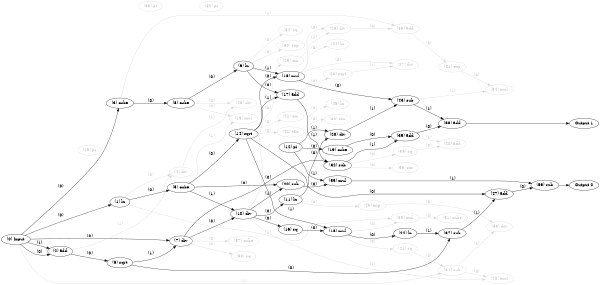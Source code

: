 digraph NeuralNetwork {
rankdir=LR;
size="4,3";
center = true;
node0 [label="(0) Input", color=black, labelfontcolor=black, fontcolor=black];
node1 [label="(1) ln", color=black, labelfontcolor=black, fontcolor=black];
node0 -> node1 [label=" (0)", labelfontcolor=black, fontcolor=black, bold=true, color=black];
node2 [label="(2) add", color=black, labelfontcolor=black, fontcolor=black];
node0 -> node2 [label=" (0)", labelfontcolor=black, fontcolor=black, bold=true, color=black];
node0 -> node2 [label=" (1)", labelfontcolor=black, fontcolor=black, bold=true, color=black];
node3 [label="(3) cube", color=black, labelfontcolor=black, fontcolor=black];
node0 -> node3 [label=" (0)", labelfontcolor=black, fontcolor=black, bold=true, color=black];
node4 [label="(4) div", color=lightgrey, labelfontcolor=lightgrey, fontcolor=lightgrey];
node1 -> node4 [label=" (0)", labelfontcolor=lightgrey, fontcolor=lightgrey, bold=true, color=lightgrey];
node2 -> node4 [label=" (1)", labelfontcolor=lightgrey, fontcolor=lightgrey, bold=true, color=lightgrey];
node5 [label="(5) cube", color=black, labelfontcolor=black, fontcolor=black];
node1 -> node5 [label=" (0)", labelfontcolor=black, fontcolor=black, bold=true, color=black];
node6 [label="(6) sqrt", color=black, labelfontcolor=black, fontcolor=black];
node2 -> node6 [label=" (0)", labelfontcolor=black, fontcolor=black, bold=true, color=black];
node7 [label="(7) div", color=black, labelfontcolor=black, fontcolor=black];
node0 -> node7 [label=" (0)", labelfontcolor=black, fontcolor=black, bold=true, color=black];
node6 -> node7 [label=" (1)", labelfontcolor=black, fontcolor=black, bold=true, color=black];
node8 [label="(8) cube", color=black, labelfontcolor=black, fontcolor=black];
node3 -> node8 [label=" (0)", labelfontcolor=black, fontcolor=black, bold=true, color=black];
node9 [label="(9) ln", color=black, labelfontcolor=black, fontcolor=black];
node8 -> node9 [label=" (0)", labelfontcolor=black, fontcolor=black, bold=true, color=black];
node10 [label="(10) div", color=black, labelfontcolor=black, fontcolor=black];
node7 -> node10 [label=" (0)", labelfontcolor=black, fontcolor=black, bold=true, color=black];
node5 -> node10 [label=" (1)", labelfontcolor=black, fontcolor=black, bold=true, color=black];
node11 [label="(11) ln", color=black, labelfontcolor=black, fontcolor=black];
node10 -> node11 [label=" (0)", labelfontcolor=black, fontcolor=black, bold=true, color=black];
node12 [label="(12) pi", color=black, labelfontcolor=black, fontcolor=black];
node13 [label="(13) mul", color=lightgrey, labelfontcolor=lightgrey, fontcolor=lightgrey];
node8 -> node13 [label=" (0)", labelfontcolor=lightgrey, fontcolor=lightgrey, bold=true, color=lightgrey];
node5 -> node13 [label=" (1)", labelfontcolor=lightgrey, fontcolor=lightgrey, bold=true, color=lightgrey];
node14 [label="(14) sqrt", color=black, labelfontcolor=black, fontcolor=black];
node5 -> node14 [label=" (0)", labelfontcolor=black, fontcolor=black, bold=true, color=black];
node15 [label="(15) mul", color=black, labelfontcolor=black, fontcolor=black];
node14 -> node15 [label=" (0)", labelfontcolor=black, fontcolor=black, bold=true, color=black];
node9 -> node15 [label=" (1)", labelfontcolor=black, fontcolor=black, bold=true, color=black];
node16 [label="(16) sq", color=black, labelfontcolor=black, fontcolor=black];
node10 -> node16 [label=" (0)", labelfontcolor=black, fontcolor=black, bold=true, color=black];
node17 [label="(17) add", color=black, labelfontcolor=black, fontcolor=black];
node9 -> node17 [label=" (0)", labelfontcolor=black, fontcolor=black, bold=true, color=black];
node14 -> node17 [label=" (1)", labelfontcolor=black, fontcolor=black, bold=true, color=black];
node18 [label="(18) mul", color=black, labelfontcolor=black, fontcolor=black];
node16 -> node18 [label=" (0)", labelfontcolor=black, fontcolor=black, bold=true, color=black];
node14 -> node18 [label=" (1)", labelfontcolor=black, fontcolor=black, bold=true, color=black];
node19 [label="(19) cube", color=black, labelfontcolor=black, fontcolor=black];
node12 -> node19 [label=" (0)", labelfontcolor=black, fontcolor=black, bold=true, color=black];
node20 [label="(20) sub", color=black, labelfontcolor=black, fontcolor=black];
node5 -> node20 [label=" (0)", labelfontcolor=black, fontcolor=black, bold=true, color=black];
node10 -> node20 [label=" (1)", labelfontcolor=black, fontcolor=black, bold=true, color=black];
node21 [label="(21) sq", color=lightgrey, labelfontcolor=lightgrey, fontcolor=lightgrey];
node18 -> node21 [label=" (0)", labelfontcolor=lightgrey, fontcolor=lightgrey, bold=true, color=lightgrey];
node22 [label="(22) sin", color=lightgrey, labelfontcolor=lightgrey, fontcolor=lightgrey];
node14 -> node22 [label=" (0)", labelfontcolor=lightgrey, fontcolor=lightgrey, bold=true, color=lightgrey];
node23 [label="(23) sqrt", color=lightgrey, labelfontcolor=lightgrey, fontcolor=lightgrey];
node17 -> node23 [label=" (0)", labelfontcolor=lightgrey, fontcolor=lightgrey, bold=true, color=lightgrey];
node24 [label="(24) ln", color=black, labelfontcolor=black, fontcolor=black];
node18 -> node24 [label=" (0)", labelfontcolor=black, fontcolor=black, bold=true, color=black];
node25 [label="(25) sin", color=lightgrey, labelfontcolor=lightgrey, fontcolor=lightgrey];
node10 -> node25 [label=" (0)", labelfontcolor=lightgrey, fontcolor=lightgrey, bold=true, color=lightgrey];
node26 [label="(26) div", color=lightgrey, labelfontcolor=lightgrey, fontcolor=lightgrey];
node25 -> node26 [label=" (0)", labelfontcolor=lightgrey, fontcolor=lightgrey, bold=true, color=lightgrey];
node15 -> node26 [label=" (1)", labelfontcolor=lightgrey, fontcolor=lightgrey, bold=true, color=lightgrey];
node27 [label="(27) div", color=lightgrey, labelfontcolor=lightgrey, fontcolor=lightgrey];
node15 -> node27 [label=" (0)", labelfontcolor=lightgrey, fontcolor=lightgrey, bold=true, color=lightgrey];
node23 -> node27 [label=" (1)", labelfontcolor=lightgrey, fontcolor=lightgrey, bold=true, color=lightgrey];
node28 [label="(28) div", color=black, labelfontcolor=black, fontcolor=black];
node11 -> node28 [label=" (0)", labelfontcolor=black, fontcolor=black, bold=true, color=black];
node12 -> node28 [label=" (1)", labelfontcolor=black, fontcolor=black, bold=true, color=black];
node29 [label="(29) pi", color=lightgrey, labelfontcolor=lightgrey, fontcolor=lightgrey];
node30 [label="(30) tan", color=lightgrey, labelfontcolor=lightgrey, fontcolor=lightgrey];
node12 -> node30 [label=" (0)", labelfontcolor=lightgrey, fontcolor=lightgrey, bold=true, color=lightgrey];
node31 [label="(31) sub", color=lightgrey, labelfontcolor=lightgrey, fontcolor=lightgrey];
node21 -> node31 [label=" (0)", labelfontcolor=lightgrey, fontcolor=lightgrey, bold=true, color=lightgrey];
node0 -> node31 [label=" (1)", labelfontcolor=lightgrey, fontcolor=lightgrey, bold=true, color=lightgrey];
node32 [label="(32) sub", color=black, labelfontcolor=black, fontcolor=black];
node7 -> node32 [label=" (0)", labelfontcolor=black, fontcolor=black, bold=true, color=black];
node17 -> node32 [label=" (1)", labelfontcolor=black, fontcolor=black, bold=true, color=black];
node33 [label="(33) pi", color=lightgrey, labelfontcolor=lightgrey, fontcolor=lightgrey];
node34 [label="(34) sq", color=lightgrey, labelfontcolor=lightgrey, fontcolor=lightgrey];
node9 -> node34 [label=" (0)", labelfontcolor=lightgrey, fontcolor=lightgrey, bold=true, color=lightgrey];
node35 [label="(35) add", color=lightgrey, labelfontcolor=lightgrey, fontcolor=lightgrey];
node26 -> node35 [label=" (0)", labelfontcolor=lightgrey, fontcolor=lightgrey, bold=true, color=lightgrey];
node3 -> node35 [label=" (1)", labelfontcolor=lightgrey, fontcolor=lightgrey, bold=true, color=lightgrey];
node36 [label="(36) sq", color=lightgrey, labelfontcolor=lightgrey, fontcolor=lightgrey];
node32 -> node36 [label=" (0)", labelfontcolor=lightgrey, fontcolor=lightgrey, bold=true, color=lightgrey];
node37 [label="(37) sub", color=black, labelfontcolor=black, fontcolor=black];
node6 -> node37 [label=" (0)", labelfontcolor=black, fontcolor=black, bold=true, color=black];
node24 -> node37 [label=" (1)", labelfontcolor=black, fontcolor=black, bold=true, color=black];
node38 [label="(38) mul", color=lightgrey, labelfontcolor=lightgrey, fontcolor=lightgrey];
node18 -> node38 [label=" (0)", labelfontcolor=lightgrey, fontcolor=lightgrey, bold=true, color=lightgrey];
node1 -> node38 [label=" (1)", labelfontcolor=lightgrey, fontcolor=lightgrey, bold=true, color=lightgrey];
node39 [label="(39) add", color=black, labelfontcolor=black, fontcolor=black];
node19 -> node39 [label=" (0)", labelfontcolor=black, fontcolor=black, bold=true, color=black];
node32 -> node39 [label=" (1)", labelfontcolor=black, fontcolor=black, bold=true, color=black];
node40 [label="(40) add", color=lightgrey, labelfontcolor=lightgrey, fontcolor=lightgrey];
node36 -> node40 [label=" (0)", labelfontcolor=lightgrey, fontcolor=lightgrey, bold=true, color=lightgrey];
node39 -> node40 [label=" (1)", labelfontcolor=lightgrey, fontcolor=lightgrey, bold=true, color=lightgrey];
node41 [label="(41) exp", color=lightgrey, labelfontcolor=lightgrey, fontcolor=lightgrey];
node35 -> node41 [label=" (0)", labelfontcolor=lightgrey, fontcolor=lightgrey, bold=true, color=lightgrey];
node42 [label="(42) tan", color=lightgrey, labelfontcolor=lightgrey, fontcolor=lightgrey];
node14 -> node42 [label=" (0)", labelfontcolor=lightgrey, fontcolor=lightgrey, bold=true, color=lightgrey];
node43 [label="(43) sub", color=black, labelfontcolor=black, fontcolor=black];
node15 -> node43 [label=" (0)", labelfontcolor=black, fontcolor=black, bold=true, color=black];
node28 -> node43 [label=" (1)", labelfontcolor=black, fontcolor=black, bold=true, color=black];
node44 [label="(44) ln", color=lightgrey, labelfontcolor=lightgrey, fontcolor=lightgrey];
node15 -> node44 [label=" (0)", labelfontcolor=lightgrey, fontcolor=lightgrey, bold=true, color=lightgrey];
node45 [label="(45) ln", color=lightgrey, labelfontcolor=lightgrey, fontcolor=lightgrey];
node12 -> node45 [label=" (0)", labelfontcolor=lightgrey, fontcolor=lightgrey, bold=true, color=lightgrey];
node46 [label="(46) exp", color=lightgrey, labelfontcolor=lightgrey, fontcolor=lightgrey];
node11 -> node46 [label=" (0)", labelfontcolor=lightgrey, fontcolor=lightgrey, bold=true, color=lightgrey];
node47 [label="(47) add", color=black, labelfontcolor=black, fontcolor=black];
node14 -> node47 [label=" (0)", labelfontcolor=black, fontcolor=black, bold=true, color=black];
node37 -> node47 [label=" (1)", labelfontcolor=black, fontcolor=black, bold=true, color=black];
node48 [label="(48) mul", color=lightgrey, labelfontcolor=lightgrey, fontcolor=lightgrey];
node31 -> node48 [label=" (0)", labelfontcolor=lightgrey, fontcolor=lightgrey, bold=true, color=lightgrey];
node10 -> node48 [label=" (1)", labelfontcolor=lightgrey, fontcolor=lightgrey, bold=true, color=lightgrey];
node49 [label="(49) div", color=lightgrey, labelfontcolor=lightgrey, fontcolor=lightgrey];
node8 -> node49 [label=" (0)", labelfontcolor=lightgrey, fontcolor=lightgrey, bold=true, color=lightgrey];
node4 -> node49 [label=" (1)", labelfontcolor=lightgrey, fontcolor=lightgrey, bold=true, color=lightgrey];
node50 [label="(50) sq", color=lightgrey, labelfontcolor=lightgrey, fontcolor=lightgrey];
node7 -> node50 [label=" (0)", labelfontcolor=lightgrey, fontcolor=lightgrey, bold=true, color=lightgrey];
node51 [label="(51) cube", color=lightgrey, labelfontcolor=lightgrey, fontcolor=lightgrey];
node38 -> node51 [label=" (0)", labelfontcolor=lightgrey, fontcolor=lightgrey, bold=true, color=lightgrey];
node52 [label="(52) pi", color=lightgrey, labelfontcolor=lightgrey, fontcolor=lightgrey];
node53 [label="(53) div", color=lightgrey, labelfontcolor=lightgrey, fontcolor=lightgrey];
node46 -> node53 [label=" (0)", labelfontcolor=lightgrey, fontcolor=lightgrey, bold=true, color=lightgrey];
node31 -> node53 [label=" (1)", labelfontcolor=lightgrey, fontcolor=lightgrey, bold=true, color=lightgrey];
node54 [label="(54) mul", color=lightgrey, labelfontcolor=lightgrey, fontcolor=lightgrey];
node41 -> node54 [label=" (0)", labelfontcolor=lightgrey, fontcolor=lightgrey, bold=true, color=lightgrey];
node43 -> node54 [label=" (1)", labelfontcolor=lightgrey, fontcolor=lightgrey, bold=true, color=lightgrey];
node55 [label="(55) mul", color=black, labelfontcolor=black, fontcolor=black];
node20 -> node55 [label=" (0)", labelfontcolor=black, fontcolor=black, bold=true, color=black];
node12 -> node55 [label=" (1)", labelfontcolor=black, fontcolor=black, bold=true, color=black];
node56 [label="(56) sin", color=lightgrey, labelfontcolor=lightgrey, fontcolor=lightgrey];
node32 -> node56 [label=" (0)", labelfontcolor=lightgrey, fontcolor=lightgrey, bold=true, color=lightgrey];
node57 [label="(57) cube", color=lightgrey, labelfontcolor=lightgrey, fontcolor=lightgrey];
node7 -> node57 [label=" (0)", labelfontcolor=lightgrey, fontcolor=lightgrey, bold=true, color=lightgrey];
node58 [label="(58) add", color=black, labelfontcolor=black, fontcolor=black];
node39 -> node58 [label=" (0)", labelfontcolor=black, fontcolor=black, bold=true, color=black];
node43 -> node58 [label=" (1)", labelfontcolor=black, fontcolor=black, bold=true, color=black];
node59 [label="(59) sub", color=black, labelfontcolor=black, fontcolor=black];
node47 -> node59 [label=" (0)", labelfontcolor=black, fontcolor=black, bold=true, color=black];
node55 -> node59 [label=" (1)", labelfontcolor=black, fontcolor=black, bold=true, color=black];
node60 [label="(60) exp", color=lightgrey, labelfontcolor=lightgrey, fontcolor=lightgrey];
node9 -> node60 [label=" (0)", labelfontcolor=lightgrey, fontcolor=lightgrey, bold=true, color=lightgrey];
node61 [label="Output 0", color=black, labelfontcolor=black, fontcolor=black];
node59 -> node61 [labelfontcolor=black, fontcolor=black, bold=true, color=black];
node62 [label="Output 1", color=black, labelfontcolor=black, fontcolor=black];
node58 -> node62 [labelfontcolor=black, fontcolor=black, bold=true, color=black];
{ rank = source; "node0"; }
{ rank = max;"node61";"node62"; }
}